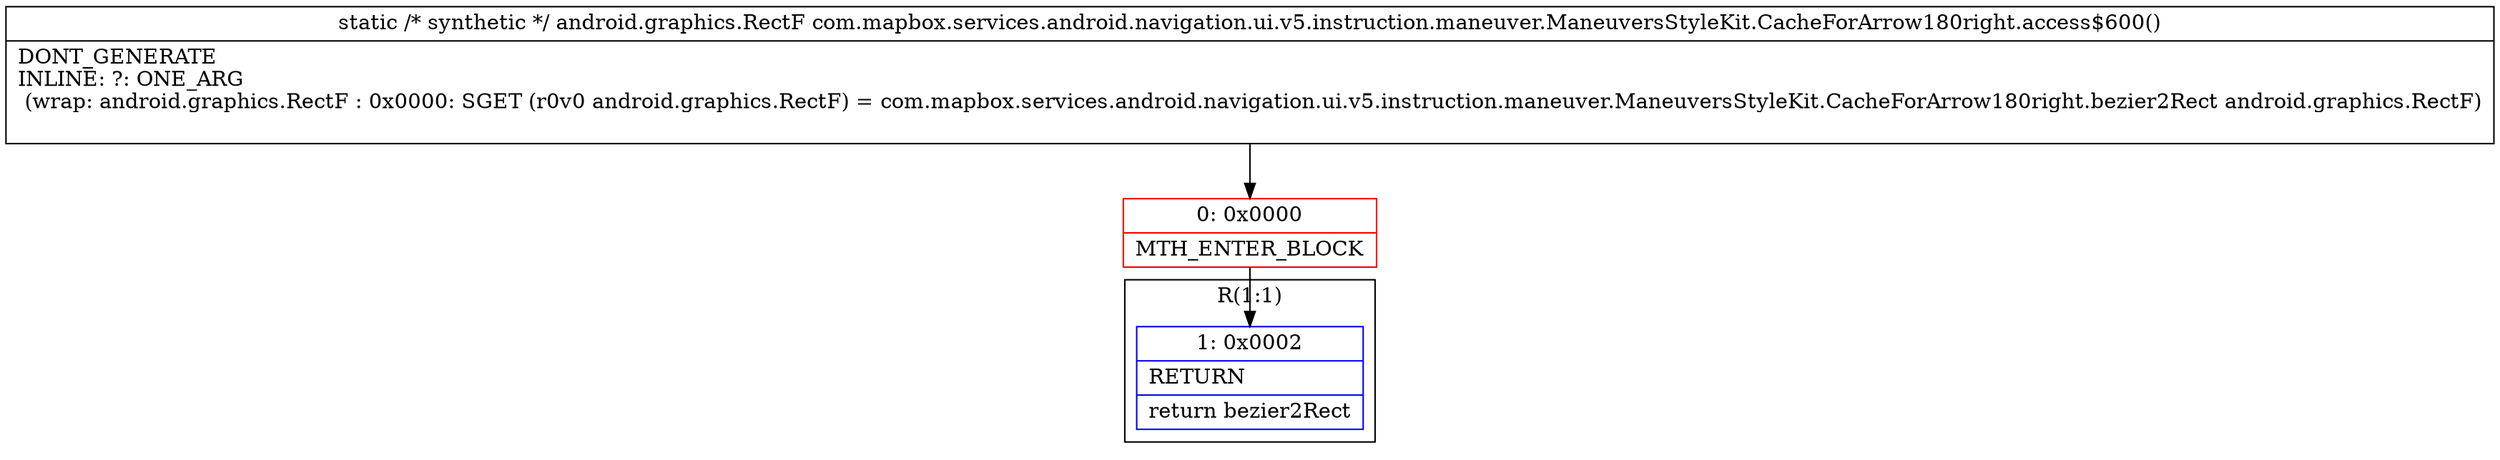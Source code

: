 digraph "CFG forcom.mapbox.services.android.navigation.ui.v5.instruction.maneuver.ManeuversStyleKit.CacheForArrow180right.access$600()Landroid\/graphics\/RectF;" {
subgraph cluster_Region_2020178174 {
label = "R(1:1)";
node [shape=record,color=blue];
Node_1 [shape=record,label="{1\:\ 0x0002|RETURN\l|return bezier2Rect\l}"];
}
Node_0 [shape=record,color=red,label="{0\:\ 0x0000|MTH_ENTER_BLOCK\l}"];
MethodNode[shape=record,label="{static \/* synthetic *\/ android.graphics.RectF com.mapbox.services.android.navigation.ui.v5.instruction.maneuver.ManeuversStyleKit.CacheForArrow180right.access$600()  | DONT_GENERATE\lINLINE: ?: ONE_ARG  \l  (wrap: android.graphics.RectF : 0x0000: SGET  (r0v0 android.graphics.RectF) =  com.mapbox.services.android.navigation.ui.v5.instruction.maneuver.ManeuversStyleKit.CacheForArrow180right.bezier2Rect android.graphics.RectF)\l\l}"];
MethodNode -> Node_0;
Node_0 -> Node_1;
}

